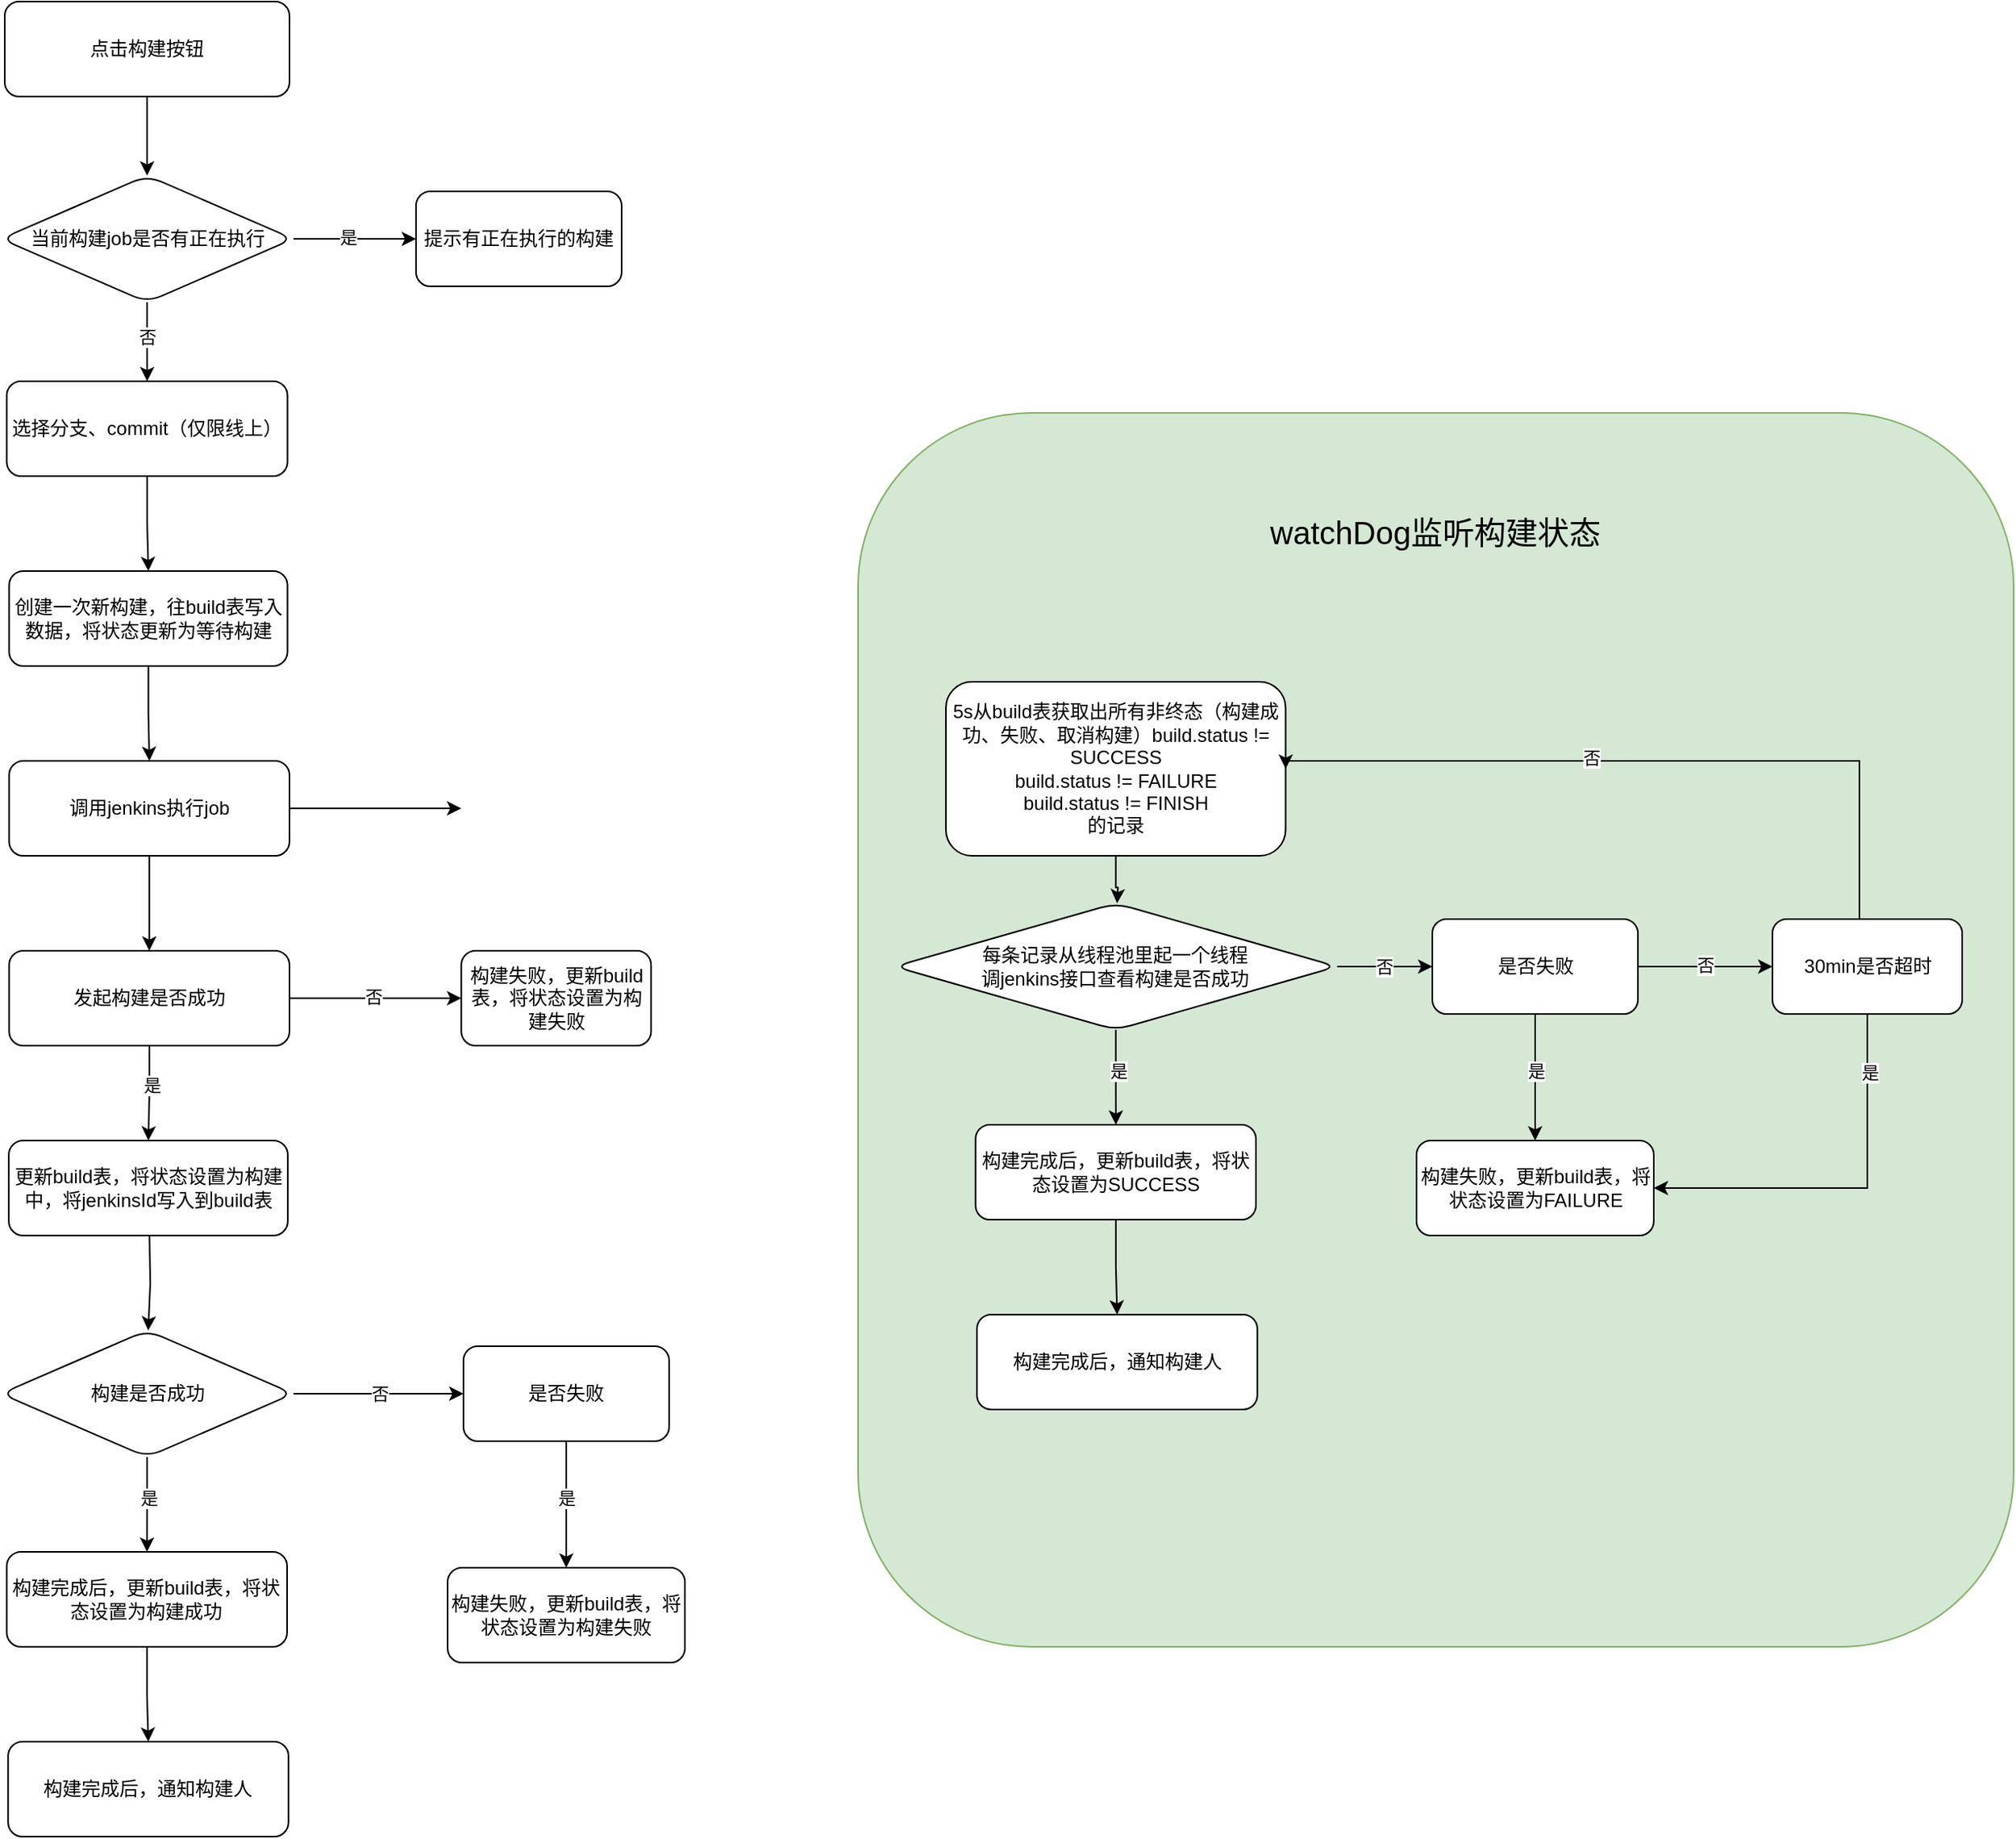 <mxfile version="22.1.11" type="github">
  <diagram name="第 1 页" id="uKd0gvcI_EXNXb9xkZMl">
    <mxGraphModel dx="1975" dy="1091" grid="1" gridSize="10" guides="1" tooltips="1" connect="1" arrows="1" fold="1" page="1" pageScale="1" pageWidth="827" pageHeight="1169" math="0" shadow="0">
      <root>
        <mxCell id="0" />
        <mxCell id="1" parent="0" />
        <mxCell id="Q_nmdHOqDNdYp2mdQ6Tv-23" value="" style="rounded=1;whiteSpace=wrap;html=1;fillColor=#d5e8d4;strokeColor=#82b366;" vertex="1" parent="1">
          <mxGeometry x="829.5" y="300" width="730.5" height="780" as="geometry" />
        </mxCell>
        <mxCell id="5hXS_3930Pt7SvAohvSX-14" value="" style="edgeStyle=orthogonalEdgeStyle;rounded=0;orthogonalLoop=1;jettySize=auto;html=1;" parent="1" source="5hXS_3930Pt7SvAohvSX-1" target="5hXS_3930Pt7SvAohvSX-13" edge="1">
          <mxGeometry relative="1" as="geometry" />
        </mxCell>
        <mxCell id="5hXS_3930Pt7SvAohvSX-1" value="点击构建按钮" style="rounded=1;whiteSpace=wrap;html=1;" parent="1" vertex="1">
          <mxGeometry x="290" y="40" width="180" height="60" as="geometry" />
        </mxCell>
        <mxCell id="5hXS_3930Pt7SvAohvSX-17" value="" style="edgeStyle=orthogonalEdgeStyle;rounded=0;orthogonalLoop=1;jettySize=auto;html=1;" parent="1" source="5hXS_3930Pt7SvAohvSX-13" target="5hXS_3930Pt7SvAohvSX-16" edge="1">
          <mxGeometry relative="1" as="geometry" />
        </mxCell>
        <mxCell id="5hXS_3930Pt7SvAohvSX-18" value="否" style="edgeLabel;html=1;align=center;verticalAlign=middle;resizable=0;points=[];" parent="5hXS_3930Pt7SvAohvSX-17" vertex="1" connectable="0">
          <mxGeometry x="-0.138" relative="1" as="geometry">
            <mxPoint as="offset" />
          </mxGeometry>
        </mxCell>
        <mxCell id="5hXS_3930Pt7SvAohvSX-20" value="" style="edgeStyle=orthogonalEdgeStyle;rounded=0;orthogonalLoop=1;jettySize=auto;html=1;" parent="1" source="5hXS_3930Pt7SvAohvSX-13" target="5hXS_3930Pt7SvAohvSX-19" edge="1">
          <mxGeometry relative="1" as="geometry" />
        </mxCell>
        <mxCell id="5hXS_3930Pt7SvAohvSX-21" value="是" style="edgeLabel;html=1;align=center;verticalAlign=middle;resizable=0;points=[];" parent="5hXS_3930Pt7SvAohvSX-20" vertex="1" connectable="0">
          <mxGeometry x="-0.129" y="1" relative="1" as="geometry">
            <mxPoint as="offset" />
          </mxGeometry>
        </mxCell>
        <mxCell id="5hXS_3930Pt7SvAohvSX-13" value="当前构建job是否有正在执行" style="rhombus;whiteSpace=wrap;html=1;rounded=1;" parent="1" vertex="1">
          <mxGeometry x="287.5" y="150" width="185" height="80" as="geometry" />
        </mxCell>
        <mxCell id="5hXS_3930Pt7SvAohvSX-23" value="" style="edgeStyle=orthogonalEdgeStyle;rounded=0;orthogonalLoop=1;jettySize=auto;html=1;" parent="1" source="5hXS_3930Pt7SvAohvSX-16" target="5hXS_3930Pt7SvAohvSX-22" edge="1">
          <mxGeometry relative="1" as="geometry" />
        </mxCell>
        <mxCell id="5hXS_3930Pt7SvAohvSX-16" value="选择分支、commit（仅限线上）" style="whiteSpace=wrap;html=1;rounded=1;" parent="1" vertex="1">
          <mxGeometry x="291.25" y="280" width="177.5" height="60" as="geometry" />
        </mxCell>
        <mxCell id="5hXS_3930Pt7SvAohvSX-19" value="提示有正在执行的构建" style="whiteSpace=wrap;html=1;rounded=1;" parent="1" vertex="1">
          <mxGeometry x="550" y="160" width="130" height="60" as="geometry" />
        </mxCell>
        <mxCell id="5hXS_3930Pt7SvAohvSX-25" value="" style="edgeStyle=orthogonalEdgeStyle;rounded=0;orthogonalLoop=1;jettySize=auto;html=1;" parent="1" source="5hXS_3930Pt7SvAohvSX-22" target="5hXS_3930Pt7SvAohvSX-24" edge="1">
          <mxGeometry relative="1" as="geometry" />
        </mxCell>
        <mxCell id="5hXS_3930Pt7SvAohvSX-22" value="创建一次新构建，往build表写入数据，将状态更新为等待构建" style="whiteSpace=wrap;html=1;rounded=1;" parent="1" vertex="1">
          <mxGeometry x="292.75" y="400" width="176" height="60" as="geometry" />
        </mxCell>
        <mxCell id="UcOcCSCP4X42r92XeVJ2-8" value="" style="edgeStyle=orthogonalEdgeStyle;rounded=0;orthogonalLoop=1;jettySize=auto;html=1;" parent="1" source="5hXS_3930Pt7SvAohvSX-24" target="UcOcCSCP4X42r92XeVJ2-7" edge="1">
          <mxGeometry relative="1" as="geometry" />
        </mxCell>
        <mxCell id="Q_nmdHOqDNdYp2mdQ6Tv-2" value="" style="edgeStyle=orthogonalEdgeStyle;rounded=0;orthogonalLoop=1;jettySize=auto;html=1;" edge="1" parent="1" source="5hXS_3930Pt7SvAohvSX-24">
          <mxGeometry relative="1" as="geometry">
            <mxPoint x="578.625" y="550" as="targetPoint" />
          </mxGeometry>
        </mxCell>
        <mxCell id="5hXS_3930Pt7SvAohvSX-24" value="调用jenkins执行job" style="whiteSpace=wrap;html=1;rounded=1;" parent="1" vertex="1">
          <mxGeometry x="292.75" y="520" width="177.25" height="60" as="geometry" />
        </mxCell>
        <mxCell id="5hXS_3930Pt7SvAohvSX-31" value="" style="edgeStyle=orthogonalEdgeStyle;rounded=0;orthogonalLoop=1;jettySize=auto;html=1;" parent="1" edge="1">
          <mxGeometry relative="1" as="geometry">
            <mxPoint x="380.714" y="880" as="targetPoint" />
            <mxPoint x="381.5" y="820" as="sourcePoint" />
          </mxGeometry>
        </mxCell>
        <mxCell id="5hXS_3930Pt7SvAohvSX-29" value="构建完成后，通知构建人" style="whiteSpace=wrap;html=1;rounded=1;" parent="1" vertex="1">
          <mxGeometry x="292.13" y="1140" width="177.25" height="60" as="geometry" />
        </mxCell>
        <mxCell id="5hXS_3930Pt7SvAohvSX-34" value="" style="edgeStyle=orthogonalEdgeStyle;rounded=0;orthogonalLoop=1;jettySize=auto;html=1;" parent="1" source="5hXS_3930Pt7SvAohvSX-32" target="5hXS_3930Pt7SvAohvSX-33" edge="1">
          <mxGeometry relative="1" as="geometry" />
        </mxCell>
        <mxCell id="5hXS_3930Pt7SvAohvSX-35" value="是" style="edgeLabel;html=1;align=center;verticalAlign=middle;resizable=0;points=[];" parent="5hXS_3930Pt7SvAohvSX-34" vertex="1" connectable="0">
          <mxGeometry x="-0.155" y="1" relative="1" as="geometry">
            <mxPoint as="offset" />
          </mxGeometry>
        </mxCell>
        <mxCell id="5hXS_3930Pt7SvAohvSX-37" value="否" style="edgeStyle=orthogonalEdgeStyle;rounded=0;orthogonalLoop=1;jettySize=auto;html=1;" parent="1" source="5hXS_3930Pt7SvAohvSX-32" target="5hXS_3930Pt7SvAohvSX-36" edge="1">
          <mxGeometry relative="1" as="geometry" />
        </mxCell>
        <mxCell id="5hXS_3930Pt7SvAohvSX-32" value="构建是否成功" style="rhombus;whiteSpace=wrap;html=1;rounded=1;" parent="1" vertex="1">
          <mxGeometry x="287.5" y="880" width="185" height="80" as="geometry" />
        </mxCell>
        <mxCell id="5hXS_3930Pt7SvAohvSX-39" value="" style="edgeStyle=orthogonalEdgeStyle;rounded=0;orthogonalLoop=1;jettySize=auto;html=1;" parent="1" source="5hXS_3930Pt7SvAohvSX-33" target="5hXS_3930Pt7SvAohvSX-29" edge="1">
          <mxGeometry relative="1" as="geometry" />
        </mxCell>
        <mxCell id="5hXS_3930Pt7SvAohvSX-33" value="构建完成后，更新build表，将状态设置为构建成功" style="whiteSpace=wrap;html=1;rounded=1;" parent="1" vertex="1">
          <mxGeometry x="291.25" y="1020" width="177.25" height="60" as="geometry" />
        </mxCell>
        <mxCell id="UcOcCSCP4X42r92XeVJ2-4" value="" style="edgeStyle=orthogonalEdgeStyle;rounded=0;orthogonalLoop=1;jettySize=auto;html=1;" parent="1" source="5hXS_3930Pt7SvAohvSX-36" target="UcOcCSCP4X42r92XeVJ2-3" edge="1">
          <mxGeometry relative="1" as="geometry" />
        </mxCell>
        <mxCell id="UcOcCSCP4X42r92XeVJ2-5" value="是" style="edgeLabel;html=1;align=center;verticalAlign=middle;resizable=0;points=[];" parent="UcOcCSCP4X42r92XeVJ2-4" vertex="1" connectable="0">
          <mxGeometry x="-0.1" relative="1" as="geometry">
            <mxPoint as="offset" />
          </mxGeometry>
        </mxCell>
        <mxCell id="5hXS_3930Pt7SvAohvSX-36" value="是否失败" style="whiteSpace=wrap;html=1;rounded=1;" parent="1" vertex="1">
          <mxGeometry x="580" y="890" width="130" height="60" as="geometry" />
        </mxCell>
        <mxCell id="UcOcCSCP4X42r92XeVJ2-3" value="构建失败，更新build表，将状态设置为构建失败" style="whiteSpace=wrap;html=1;rounded=1;" parent="1" vertex="1">
          <mxGeometry x="570" y="1030" width="150" height="60" as="geometry" />
        </mxCell>
        <mxCell id="UcOcCSCP4X42r92XeVJ2-12" value="" style="edgeStyle=orthogonalEdgeStyle;rounded=0;orthogonalLoop=1;jettySize=auto;html=1;" parent="1" source="UcOcCSCP4X42r92XeVJ2-7" target="UcOcCSCP4X42r92XeVJ2-11" edge="1">
          <mxGeometry relative="1" as="geometry" />
        </mxCell>
        <mxCell id="UcOcCSCP4X42r92XeVJ2-13" value="否" style="edgeLabel;html=1;align=center;verticalAlign=middle;resizable=0;points=[];" parent="UcOcCSCP4X42r92XeVJ2-12" vertex="1" connectable="0">
          <mxGeometry x="-0.024" y="1" relative="1" as="geometry">
            <mxPoint as="offset" />
          </mxGeometry>
        </mxCell>
        <mxCell id="UcOcCSCP4X42r92XeVJ2-23" value="" style="edgeStyle=orthogonalEdgeStyle;rounded=0;orthogonalLoop=1;jettySize=auto;html=1;" parent="1" source="UcOcCSCP4X42r92XeVJ2-7" target="UcOcCSCP4X42r92XeVJ2-22" edge="1">
          <mxGeometry relative="1" as="geometry" />
        </mxCell>
        <mxCell id="UcOcCSCP4X42r92XeVJ2-25" value="是" style="edgeLabel;html=1;align=center;verticalAlign=middle;resizable=0;points=[];" parent="UcOcCSCP4X42r92XeVJ2-23" vertex="1" connectable="0">
          <mxGeometry x="-0.173" y="1" relative="1" as="geometry">
            <mxPoint as="offset" />
          </mxGeometry>
        </mxCell>
        <mxCell id="UcOcCSCP4X42r92XeVJ2-7" value="发起构建是否成功" style="whiteSpace=wrap;html=1;rounded=1;" parent="1" vertex="1">
          <mxGeometry x="292.75" y="640" width="177.25" height="60" as="geometry" />
        </mxCell>
        <mxCell id="UcOcCSCP4X42r92XeVJ2-11" value="构建失败，更新build表，将状态设置为构建失败" style="whiteSpace=wrap;html=1;rounded=1;" parent="1" vertex="1">
          <mxGeometry x="578.625" y="640" width="120" height="60" as="geometry" />
        </mxCell>
        <mxCell id="UcOcCSCP4X42r92XeVJ2-22" value="更新build表，将状态设置为构建中，将jenkinsId写入到build表" style="whiteSpace=wrap;html=1;rounded=1;" parent="1" vertex="1">
          <mxGeometry x="292.56" y="760" width="176.38" height="60" as="geometry" />
        </mxCell>
        <mxCell id="Q_nmdHOqDNdYp2mdQ6Tv-3" value="" style="edgeStyle=orthogonalEdgeStyle;rounded=0;orthogonalLoop=1;jettySize=auto;html=1;" edge="1" parent="1" source="Q_nmdHOqDNdYp2mdQ6Tv-4">
          <mxGeometry relative="1" as="geometry">
            <mxPoint x="993.214" y="610" as="targetPoint" />
          </mxGeometry>
        </mxCell>
        <mxCell id="Q_nmdHOqDNdYp2mdQ6Tv-4" value="5s从build表获取出所有非终态（构建成功、失败、取消构建）build.status != SUCCESS&lt;br&gt;build.status != FAILURE&lt;br&gt;build.status != FINISH&lt;br&gt;的记录" style="whiteSpace=wrap;html=1;rounded=1;" vertex="1" parent="1">
          <mxGeometry x="885" y="470" width="214.75" height="110" as="geometry" />
        </mxCell>
        <mxCell id="Q_nmdHOqDNdYp2mdQ6Tv-5" value="构建完成后，通知构建人" style="whiteSpace=wrap;html=1;rounded=1;" vertex="1" parent="1">
          <mxGeometry x="904.63" y="870" width="177.25" height="60" as="geometry" />
        </mxCell>
        <mxCell id="Q_nmdHOqDNdYp2mdQ6Tv-6" value="" style="edgeStyle=orthogonalEdgeStyle;rounded=0;orthogonalLoop=1;jettySize=auto;html=1;" edge="1" parent="1" source="Q_nmdHOqDNdYp2mdQ6Tv-9" target="Q_nmdHOqDNdYp2mdQ6Tv-11">
          <mxGeometry relative="1" as="geometry" />
        </mxCell>
        <mxCell id="Q_nmdHOqDNdYp2mdQ6Tv-7" value="是" style="edgeLabel;html=1;align=center;verticalAlign=middle;resizable=0;points=[];" vertex="1" connectable="0" parent="Q_nmdHOqDNdYp2mdQ6Tv-6">
          <mxGeometry x="-0.155" y="1" relative="1" as="geometry">
            <mxPoint as="offset" />
          </mxGeometry>
        </mxCell>
        <mxCell id="Q_nmdHOqDNdYp2mdQ6Tv-8" value="否" style="edgeStyle=orthogonalEdgeStyle;rounded=0;orthogonalLoop=1;jettySize=auto;html=1;" edge="1" parent="1" source="Q_nmdHOqDNdYp2mdQ6Tv-9" target="Q_nmdHOqDNdYp2mdQ6Tv-16">
          <mxGeometry relative="1" as="geometry" />
        </mxCell>
        <mxCell id="Q_nmdHOqDNdYp2mdQ6Tv-9" value="每条记录从线程池里起一个线程&lt;br&gt;调jenkins接口查看构建是否成功" style="rhombus;whiteSpace=wrap;html=1;rounded=1;" vertex="1" parent="1">
          <mxGeometry x="852.38" y="610" width="280" height="80" as="geometry" />
        </mxCell>
        <mxCell id="Q_nmdHOqDNdYp2mdQ6Tv-10" value="" style="edgeStyle=orthogonalEdgeStyle;rounded=0;orthogonalLoop=1;jettySize=auto;html=1;" edge="1" parent="1" source="Q_nmdHOqDNdYp2mdQ6Tv-11" target="Q_nmdHOqDNdYp2mdQ6Tv-5">
          <mxGeometry relative="1" as="geometry" />
        </mxCell>
        <mxCell id="Q_nmdHOqDNdYp2mdQ6Tv-11" value="构建完成后，更新build表，将状态设置为SUCCESS" style="whiteSpace=wrap;html=1;rounded=1;" vertex="1" parent="1">
          <mxGeometry x="903.75" y="750" width="177.25" height="60" as="geometry" />
        </mxCell>
        <mxCell id="Q_nmdHOqDNdYp2mdQ6Tv-12" value="" style="edgeStyle=orthogonalEdgeStyle;rounded=0;orthogonalLoop=1;jettySize=auto;html=1;" edge="1" parent="1" source="Q_nmdHOqDNdYp2mdQ6Tv-16" target="Q_nmdHOqDNdYp2mdQ6Tv-17">
          <mxGeometry relative="1" as="geometry" />
        </mxCell>
        <mxCell id="Q_nmdHOqDNdYp2mdQ6Tv-13" value="是" style="edgeLabel;html=1;align=center;verticalAlign=middle;resizable=0;points=[];" vertex="1" connectable="0" parent="Q_nmdHOqDNdYp2mdQ6Tv-12">
          <mxGeometry x="-0.1" relative="1" as="geometry">
            <mxPoint as="offset" />
          </mxGeometry>
        </mxCell>
        <mxCell id="Q_nmdHOqDNdYp2mdQ6Tv-14" value="" style="edgeStyle=orthogonalEdgeStyle;rounded=0;orthogonalLoop=1;jettySize=auto;html=1;" edge="1" parent="1" source="Q_nmdHOqDNdYp2mdQ6Tv-16" target="Q_nmdHOqDNdYp2mdQ6Tv-22">
          <mxGeometry relative="1" as="geometry" />
        </mxCell>
        <mxCell id="Q_nmdHOqDNdYp2mdQ6Tv-15" value="否" style="edgeLabel;html=1;align=center;verticalAlign=middle;resizable=0;points=[];" vertex="1" connectable="0" parent="Q_nmdHOqDNdYp2mdQ6Tv-14">
          <mxGeometry x="-0.012" y="1" relative="1" as="geometry">
            <mxPoint as="offset" />
          </mxGeometry>
        </mxCell>
        <mxCell id="Q_nmdHOqDNdYp2mdQ6Tv-16" value="是否失败" style="whiteSpace=wrap;html=1;rounded=1;" vertex="1" parent="1">
          <mxGeometry x="1192.5" y="620" width="130" height="60" as="geometry" />
        </mxCell>
        <mxCell id="Q_nmdHOqDNdYp2mdQ6Tv-17" value="构建失败，更新build表，将状态设置为FAILURE" style="whiteSpace=wrap;html=1;rounded=1;" vertex="1" parent="1">
          <mxGeometry x="1182.5" y="760" width="150" height="60" as="geometry" />
        </mxCell>
        <mxCell id="Q_nmdHOqDNdYp2mdQ6Tv-18" style="edgeStyle=orthogonalEdgeStyle;rounded=0;orthogonalLoop=1;jettySize=auto;html=1;entryX=1;entryY=0.5;entryDx=0;entryDy=0;" edge="1" parent="1" source="Q_nmdHOqDNdYp2mdQ6Tv-22" target="Q_nmdHOqDNdYp2mdQ6Tv-4">
          <mxGeometry relative="1" as="geometry">
            <Array as="points">
              <mxPoint x="1462.5" y="520" />
            </Array>
          </mxGeometry>
        </mxCell>
        <mxCell id="Q_nmdHOqDNdYp2mdQ6Tv-19" value="否" style="edgeLabel;html=1;align=center;verticalAlign=middle;resizable=0;points=[];" vertex="1" connectable="0" parent="Q_nmdHOqDNdYp2mdQ6Tv-18">
          <mxGeometry x="0.154" y="-2" relative="1" as="geometry">
            <mxPoint as="offset" />
          </mxGeometry>
        </mxCell>
        <mxCell id="Q_nmdHOqDNdYp2mdQ6Tv-20" style="edgeStyle=orthogonalEdgeStyle;rounded=0;orthogonalLoop=1;jettySize=auto;html=1;entryX=1;entryY=0.5;entryDx=0;entryDy=0;" edge="1" parent="1" source="Q_nmdHOqDNdYp2mdQ6Tv-22" target="Q_nmdHOqDNdYp2mdQ6Tv-17">
          <mxGeometry relative="1" as="geometry">
            <Array as="points">
              <mxPoint x="1467.5" y="790" />
            </Array>
          </mxGeometry>
        </mxCell>
        <mxCell id="Q_nmdHOqDNdYp2mdQ6Tv-21" value="是" style="edgeLabel;html=1;align=center;verticalAlign=middle;resizable=0;points=[];" vertex="1" connectable="0" parent="Q_nmdHOqDNdYp2mdQ6Tv-20">
          <mxGeometry x="-0.702" y="1" relative="1" as="geometry">
            <mxPoint as="offset" />
          </mxGeometry>
        </mxCell>
        <mxCell id="Q_nmdHOqDNdYp2mdQ6Tv-22" value="30min是否超时" style="whiteSpace=wrap;html=1;rounded=1;" vertex="1" parent="1">
          <mxGeometry x="1407.5" y="620" width="120" height="60" as="geometry" />
        </mxCell>
        <mxCell id="Q_nmdHOqDNdYp2mdQ6Tv-24" value="&lt;font style=&quot;font-size: 20px;&quot;&gt;watchDog监听构建状态&lt;/font&gt;" style="text;html=1;strokeColor=none;fillColor=none;align=center;verticalAlign=middle;whiteSpace=wrap;rounded=0;" vertex="1" parent="1">
          <mxGeometry x="1077.13" y="360" width="235.25" height="30" as="geometry" />
        </mxCell>
      </root>
    </mxGraphModel>
  </diagram>
</mxfile>
